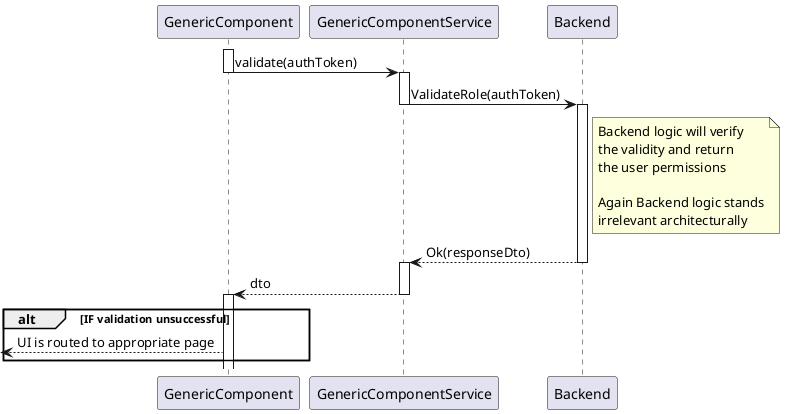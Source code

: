 @startuml

participant GenericComponent as comp
participant GenericComponentService as svc
participant Backend as back



activate comp


comp -> svc : validate(authToken)
deactivate comp
activate svc




svc -> back : ValidateRole(authToken)
note right back
Backend logic will verify
the validity and return
the user permissions

Again Backend logic stands
irrelevant architecturally
end note
deactivate svc
activate back

back --> svc : Ok(responseDto)
deactivate back

activate svc
svc --> comp : dto
deactivate svc
activate comp
alt IF validation unsuccessful
<-- comp : UI is routed to appropriate page
end if






@enduml